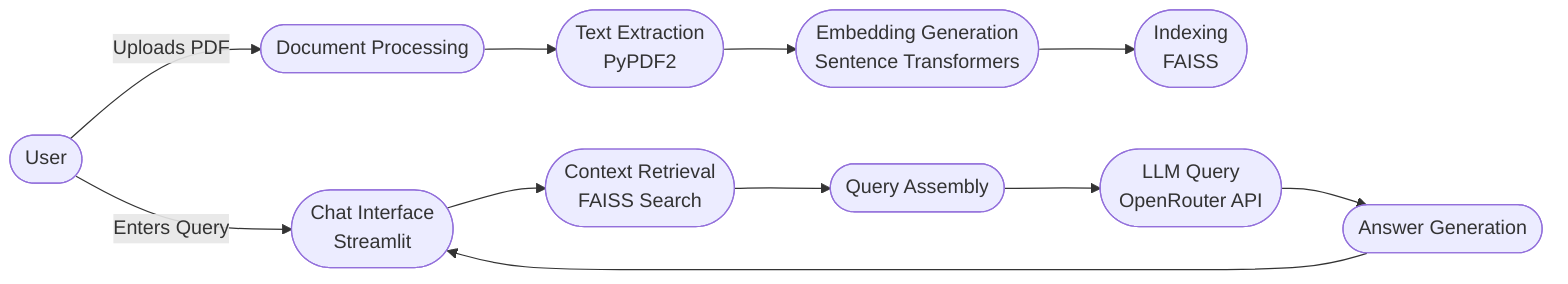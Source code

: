 graph LR;
    A([User]) -->|Uploads PDF| B([Document Processing]);
    B --> C([Text Extraction\nPyPDF2]);
    C --> D([Embedding Generation\nSentence Transformers]);
    D --> E([Indexing\nFAISS]);
    A -->|Enters Query| F([Chat Interface\nStreamlit]);
    F --> G([Context Retrieval\nFAISS Search]);
    G --> H([Query Assembly]);
    H --> I([LLM Query\nOpenRouter API]);
    I --> J([Answer Generation]);
    J --> F;